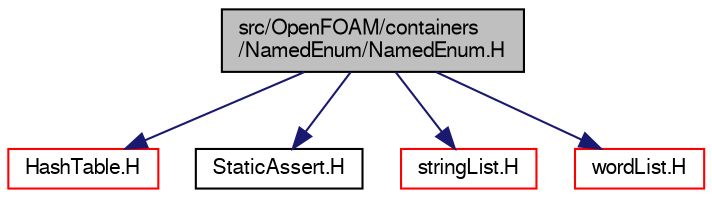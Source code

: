 digraph "src/OpenFOAM/containers/NamedEnum/NamedEnum.H"
{
  bgcolor="transparent";
  edge [fontname="FreeSans",fontsize="10",labelfontname="FreeSans",labelfontsize="10"];
  node [fontname="FreeSans",fontsize="10",shape=record];
  Node0 [label="src/OpenFOAM/containers\l/NamedEnum/NamedEnum.H",height=0.2,width=0.4,color="black", fillcolor="grey75", style="filled", fontcolor="black"];
  Node0 -> Node1 [color="midnightblue",fontsize="10",style="solid",fontname="FreeSans"];
  Node1 [label="HashTable.H",height=0.2,width=0.4,color="red",URL="$a08477.html"];
  Node0 -> Node46 [color="midnightblue",fontsize="10",style="solid",fontname="FreeSans"];
  Node46 [label="StaticAssert.H",height=0.2,width=0.4,color="black",URL="$a08939.html"];
  Node0 -> Node47 [color="midnightblue",fontsize="10",style="solid",fontname="FreeSans"];
  Node47 [label="stringList.H",height=0.2,width=0.4,color="red",URL="$a12614.html"];
  Node0 -> Node56 [color="midnightblue",fontsize="10",style="solid",fontname="FreeSans"];
  Node56 [label="wordList.H",height=0.2,width=0.4,color="red",URL="$a12623.html"];
}
